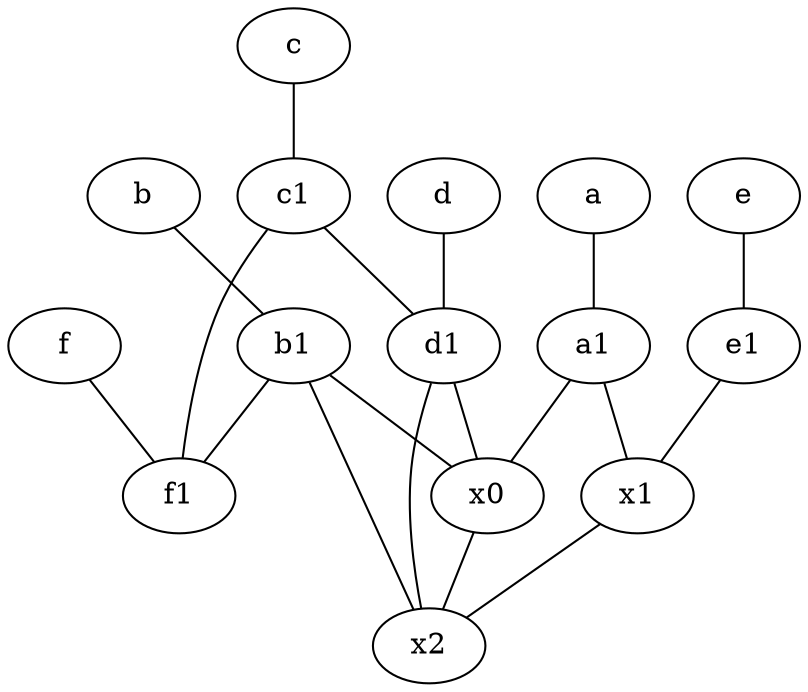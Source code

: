 graph {
	node [labelfontsize=50]
	c [labelfontsize=50 pos="4.5,2!"]
	d1 [labelfontsize=50 pos="3,5!"]
	f1 [labelfontsize=50 pos="3,8!"]
	b [labelfontsize=50 pos="10,4!"]
	x2 [labelfontsize=50]
	b1 [labelfontsize=50 pos="9,4!"]
	a1 [labelfontsize=50 pos="8,3!"]
	x1 [labelfontsize=50]
	x0 [labelfontsize=50]
	d [labelfontsize=50 pos="2,5!"]
	e [labelfontsize=50 pos="7,9!"]
	a [labelfontsize=50 pos="8,2!"]
	c1 [labelfontsize=50 pos="4.5,3!"]
	e1 [labelfontsize=50 pos="7,7!"]
	f [labelfontsize=50 pos="3,9!"]
	a -- a1
	e -- e1
	c -- c1
	b1 -- f1
	b1 -- x0
	f -- f1
	b1 -- x2
	a1 -- x0
	c1 -- d1
	x0 -- x2
	d1 -- x0
	a1 -- x1
	x1 -- x2
	e1 -- x1
	d -- d1
	c1 -- f1
	d1 -- x2
	b -- b1
}
